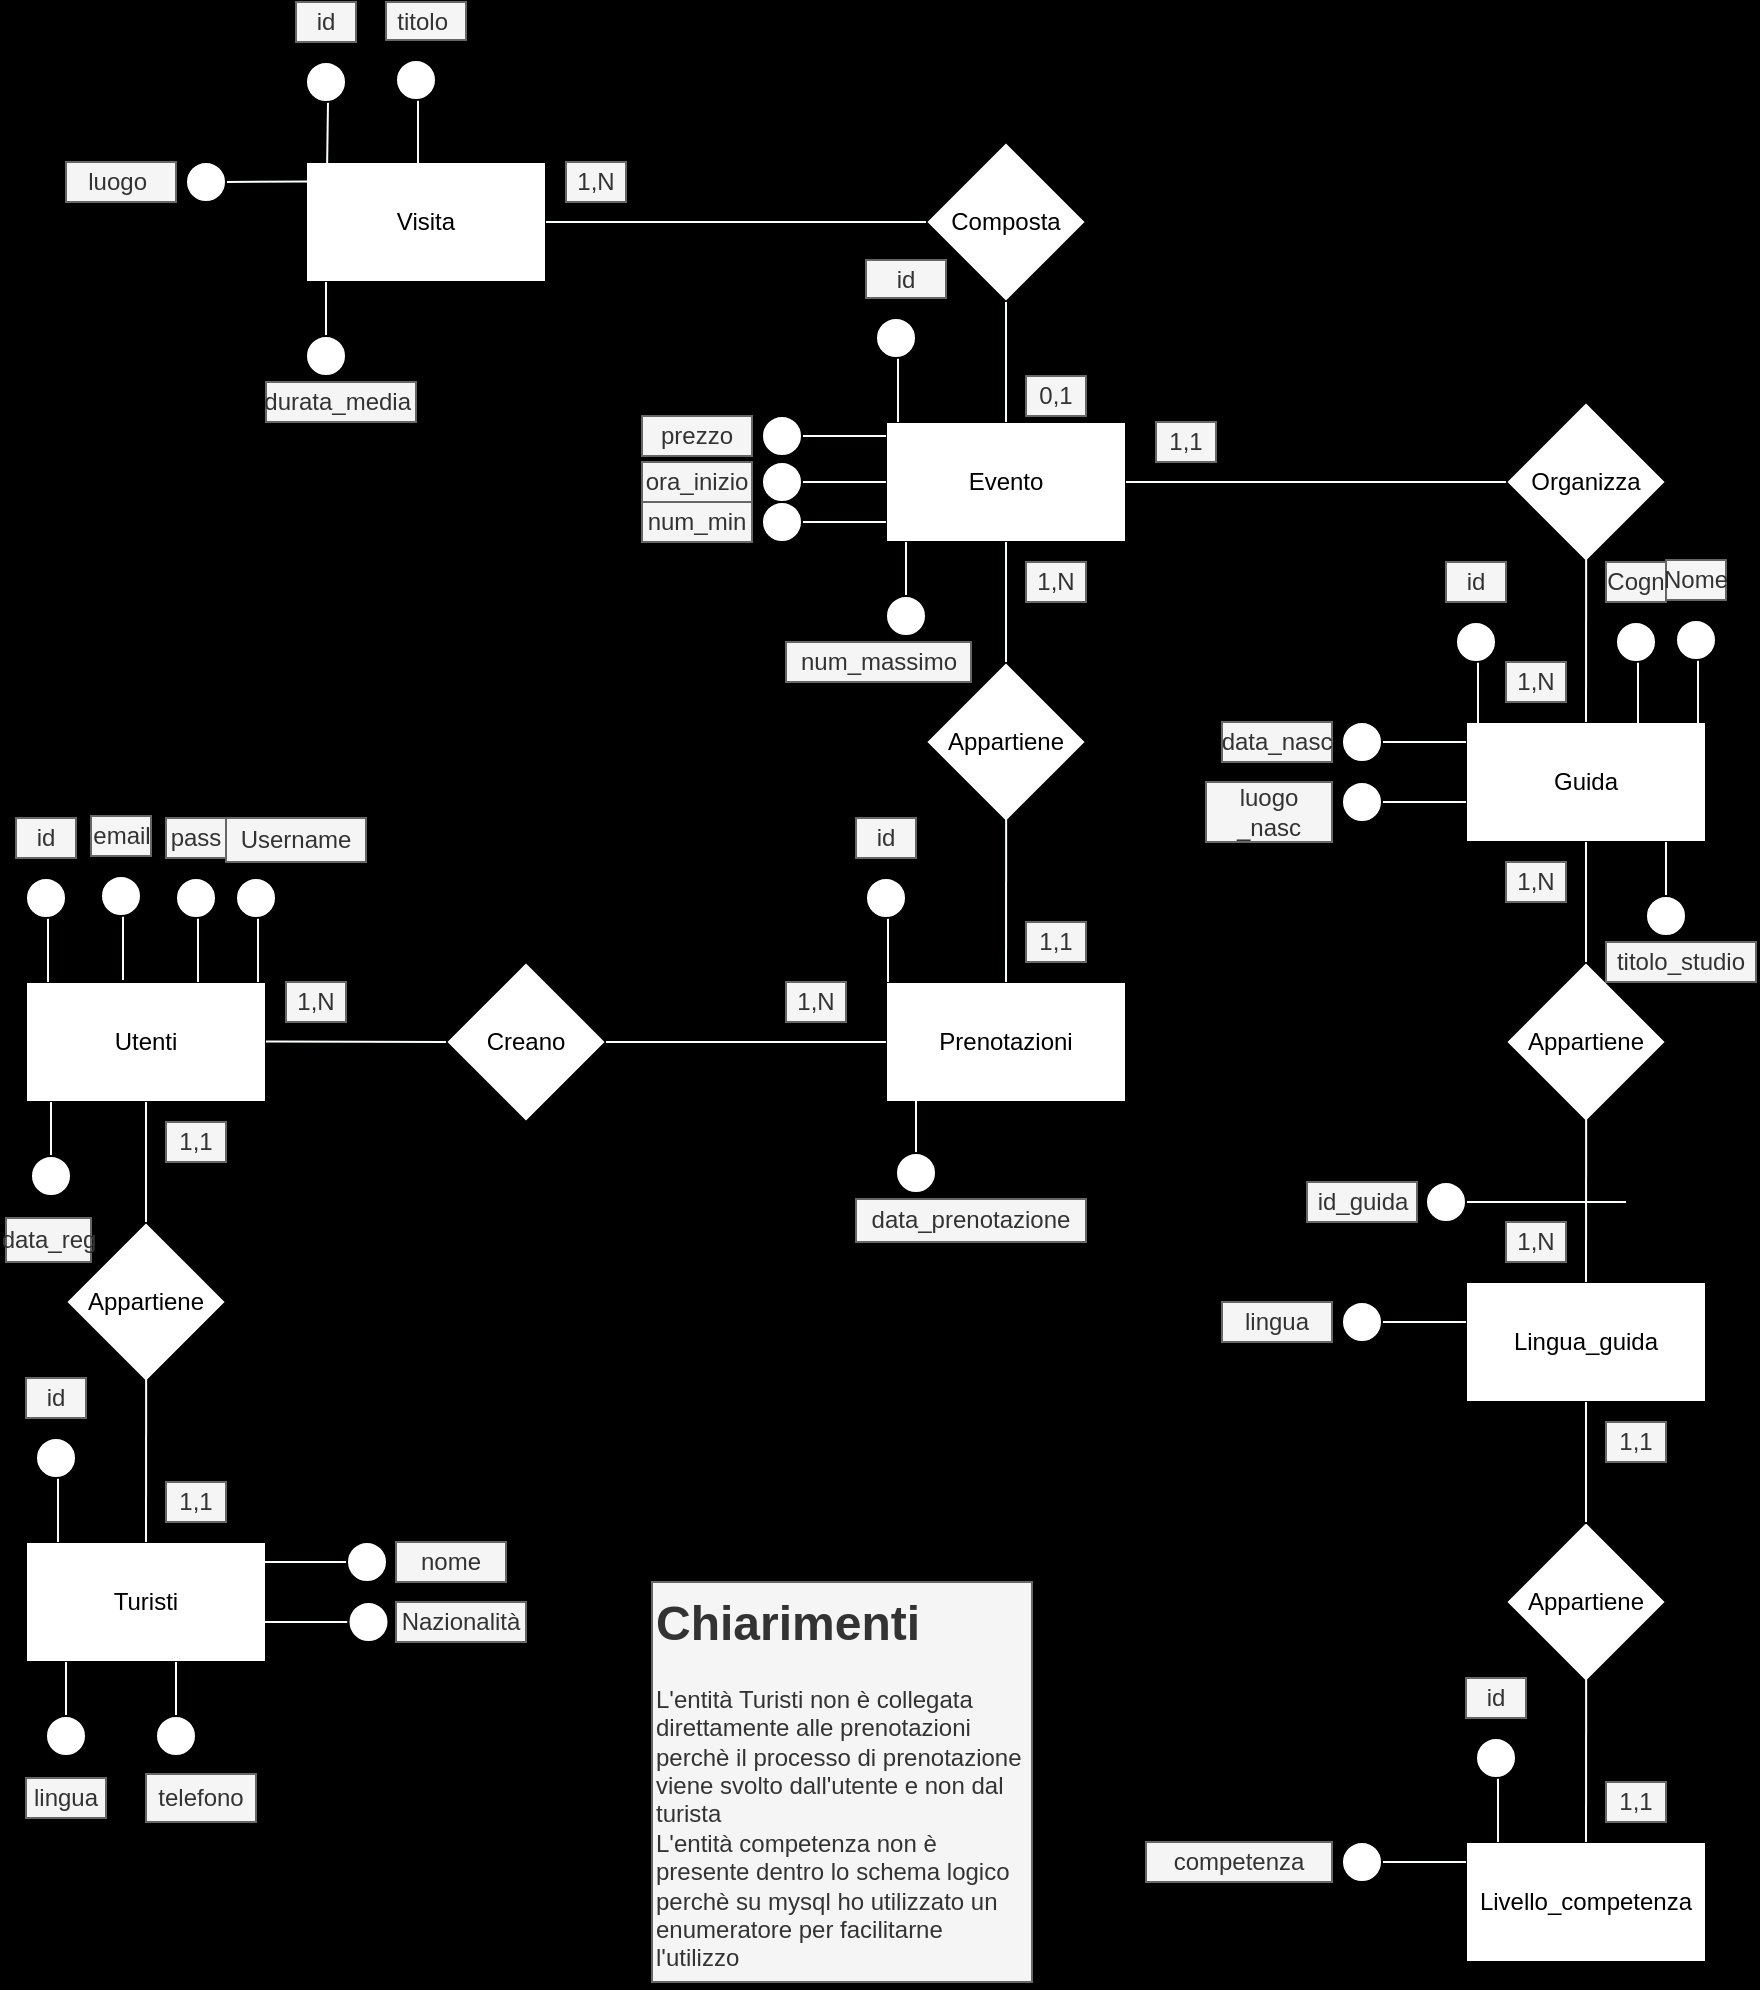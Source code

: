 <mxfile version="26.0.15">
  <diagram name="Pagina-1" id="kEyVkZVfkeaKOhQCFjHj">
    <mxGraphModel dx="1728" dy="953" grid="1" gridSize="10" guides="1" tooltips="1" connect="1" arrows="1" fold="1" page="1" pageScale="1" pageWidth="1169" pageHeight="1654" background="light-dark(#000000, #121212)" math="0" shadow="0">
      <root>
        <mxCell id="0" />
        <mxCell id="1" parent="0" />
        <mxCell id="WgHRVZOSeJbv_-gWAW0D-1" value="Visita" style="rounded=0;whiteSpace=wrap;html=1;" vertex="1" parent="1">
          <mxGeometry x="250" y="280" width="120" height="60" as="geometry" />
        </mxCell>
        <mxCell id="WgHRVZOSeJbv_-gWAW0D-2" value="Utenti" style="rounded=0;whiteSpace=wrap;html=1;" vertex="1" parent="1">
          <mxGeometry x="110" y="690" width="120" height="60" as="geometry" />
        </mxCell>
        <mxCell id="WgHRVZOSeJbv_-gWAW0D-3" value="Evento" style="rounded=0;whiteSpace=wrap;html=1;" vertex="1" parent="1">
          <mxGeometry x="540" y="410" width="120" height="60" as="geometry" />
        </mxCell>
        <mxCell id="WgHRVZOSeJbv_-gWAW0D-4" value="Turisti" style="rounded=0;whiteSpace=wrap;html=1;" vertex="1" parent="1">
          <mxGeometry x="110" y="970" width="120" height="60" as="geometry" />
        </mxCell>
        <mxCell id="WgHRVZOSeJbv_-gWAW0D-5" value="Lingua_guida" style="rounded=0;whiteSpace=wrap;html=1;" vertex="1" parent="1">
          <mxGeometry x="830" y="840" width="120" height="60" as="geometry" />
        </mxCell>
        <mxCell id="WgHRVZOSeJbv_-gWAW0D-6" value="Guida" style="rounded=0;whiteSpace=wrap;html=1;" vertex="1" parent="1">
          <mxGeometry x="830" y="560" width="120" height="60" as="geometry" />
        </mxCell>
        <mxCell id="WgHRVZOSeJbv_-gWAW0D-7" value="Prenotazioni" style="rounded=0;whiteSpace=wrap;html=1;" vertex="1" parent="1">
          <mxGeometry x="540" y="690" width="120" height="60" as="geometry" />
        </mxCell>
        <mxCell id="WgHRVZOSeJbv_-gWAW0D-8" value="Composta" style="rhombus;whiteSpace=wrap;html=1;" vertex="1" parent="1">
          <mxGeometry x="560" y="270" width="80" height="80" as="geometry" />
        </mxCell>
        <mxCell id="WgHRVZOSeJbv_-gWAW0D-9" value="" style="endArrow=none;html=1;rounded=0;fillColor=#f5f5f5;strokeColor=#F9FFFA;exitX=1;exitY=0.5;exitDx=0;exitDy=0;entryX=0;entryY=0.5;entryDx=0;entryDy=0;" edge="1" parent="1" source="WgHRVZOSeJbv_-gWAW0D-1" target="WgHRVZOSeJbv_-gWAW0D-8">
          <mxGeometry width="50" height="50" relative="1" as="geometry">
            <mxPoint x="460" y="330" as="sourcePoint" />
            <mxPoint x="510" y="280" as="targetPoint" />
          </mxGeometry>
        </mxCell>
        <mxCell id="WgHRVZOSeJbv_-gWAW0D-10" value="" style="endArrow=none;html=1;rounded=0;fillColor=#f5f5f5;strokeColor=#F9FFFA;exitX=0.5;exitY=1;exitDx=0;exitDy=0;entryX=0.5;entryY=0;entryDx=0;entryDy=0;" edge="1" parent="1" source="WgHRVZOSeJbv_-gWAW0D-8" target="WgHRVZOSeJbv_-gWAW0D-3">
          <mxGeometry width="50" height="50" relative="1" as="geometry">
            <mxPoint x="640" y="309.76" as="sourcePoint" />
            <mxPoint x="830" y="309.76" as="targetPoint" />
          </mxGeometry>
        </mxCell>
        <mxCell id="WgHRVZOSeJbv_-gWAW0D-11" value="Organizza" style="rhombus;whiteSpace=wrap;html=1;" vertex="1" parent="1">
          <mxGeometry x="850" y="400" width="80" height="80" as="geometry" />
        </mxCell>
        <mxCell id="WgHRVZOSeJbv_-gWAW0D-13" value="" style="endArrow=none;html=1;rounded=0;fillColor=#f5f5f5;strokeColor=#F9FFFA;exitX=0;exitY=0.5;exitDx=0;exitDy=0;entryX=1;entryY=0.5;entryDx=0;entryDy=0;" edge="1" parent="1" source="WgHRVZOSeJbv_-gWAW0D-11" target="WgHRVZOSeJbv_-gWAW0D-3">
          <mxGeometry width="50" height="50" relative="1" as="geometry">
            <mxPoint x="790" y="380" as="sourcePoint" />
            <mxPoint x="980" y="380" as="targetPoint" />
          </mxGeometry>
        </mxCell>
        <mxCell id="WgHRVZOSeJbv_-gWAW0D-14" value="" style="endArrow=none;html=1;rounded=0;fillColor=#f5f5f5;strokeColor=#F9FFFA;exitX=0.5;exitY=0;exitDx=0;exitDy=0;entryX=0.501;entryY=0.955;entryDx=0;entryDy=0;entryPerimeter=0;" edge="1" parent="1" source="WgHRVZOSeJbv_-gWAW0D-6" target="WgHRVZOSeJbv_-gWAW0D-11">
          <mxGeometry width="50" height="50" relative="1" as="geometry">
            <mxPoint x="889.76" y="527" as="sourcePoint" />
            <mxPoint x="890" y="480" as="targetPoint" />
          </mxGeometry>
        </mxCell>
        <mxCell id="WgHRVZOSeJbv_-gWAW0D-15" value="Appartiene" style="rhombus;whiteSpace=wrap;html=1;" vertex="1" parent="1">
          <mxGeometry x="850" y="680" width="80" height="80" as="geometry" />
        </mxCell>
        <mxCell id="WgHRVZOSeJbv_-gWAW0D-16" value="" style="endArrow=none;html=1;rounded=0;fillColor=#f5f5f5;strokeColor=#F9FFFA;exitX=0.5;exitY=0;exitDx=0;exitDy=0;entryX=0.5;entryY=1;entryDx=0;entryDy=0;" edge="1" parent="1" source="WgHRVZOSeJbv_-gWAW0D-15">
          <mxGeometry width="50" height="50" relative="1" as="geometry">
            <mxPoint x="790" y="660" as="sourcePoint" />
            <mxPoint x="890" y="620" as="targetPoint" />
          </mxGeometry>
        </mxCell>
        <mxCell id="WgHRVZOSeJbv_-gWAW0D-17" value="" style="endArrow=none;html=1;rounded=0;fillColor=#f5f5f5;strokeColor=#F9FFFA;exitX=0.5;exitY=0;exitDx=0;exitDy=0;entryX=0.501;entryY=0.955;entryDx=0;entryDy=0;entryPerimeter=0;" edge="1" parent="1" target="WgHRVZOSeJbv_-gWAW0D-15">
          <mxGeometry width="50" height="50" relative="1" as="geometry">
            <mxPoint x="890" y="840" as="sourcePoint" />
            <mxPoint x="890" y="760" as="targetPoint" />
          </mxGeometry>
        </mxCell>
        <mxCell id="WgHRVZOSeJbv_-gWAW0D-18" value="Appartiene" style="rhombus;whiteSpace=wrap;html=1;" vertex="1" parent="1">
          <mxGeometry x="560" y="530" width="80" height="80" as="geometry" />
        </mxCell>
        <mxCell id="WgHRVZOSeJbv_-gWAW0D-19" value="" style="endArrow=none;html=1;rounded=0;fillColor=#f5f5f5;strokeColor=#F9FFFA;exitX=0.5;exitY=0;exitDx=0;exitDy=0;entryX=0.5;entryY=1;entryDx=0;entryDy=0;" edge="1" parent="1" source="WgHRVZOSeJbv_-gWAW0D-18">
          <mxGeometry width="50" height="50" relative="1" as="geometry">
            <mxPoint x="500" y="510" as="sourcePoint" />
            <mxPoint x="600" y="470" as="targetPoint" />
          </mxGeometry>
        </mxCell>
        <mxCell id="WgHRVZOSeJbv_-gWAW0D-20" value="" style="endArrow=none;html=1;rounded=0;fillColor=#f5f5f5;strokeColor=#F9FFFA;exitX=0.5;exitY=0;exitDx=0;exitDy=0;entryX=0.501;entryY=0.955;entryDx=0;entryDy=0;entryPerimeter=0;" edge="1" parent="1" target="WgHRVZOSeJbv_-gWAW0D-18">
          <mxGeometry width="50" height="50" relative="1" as="geometry">
            <mxPoint x="600" y="690" as="sourcePoint" />
            <mxPoint x="600" y="610" as="targetPoint" />
          </mxGeometry>
        </mxCell>
        <mxCell id="WgHRVZOSeJbv_-gWAW0D-21" value="Creano" style="rhombus;whiteSpace=wrap;html=1;" vertex="1" parent="1">
          <mxGeometry x="320" y="680" width="80" height="80" as="geometry" />
        </mxCell>
        <mxCell id="WgHRVZOSeJbv_-gWAW0D-22" value="" style="endArrow=none;html=1;rounded=0;fillColor=#f5f5f5;strokeColor=#F9FFFA;exitX=0;exitY=0.5;exitDx=0;exitDy=0;" edge="1" parent="1" source="WgHRVZOSeJbv_-gWAW0D-21">
          <mxGeometry width="50" height="50" relative="1" as="geometry">
            <mxPoint x="260" y="719.76" as="sourcePoint" />
            <mxPoint x="230" y="719.76" as="targetPoint" />
          </mxGeometry>
        </mxCell>
        <mxCell id="WgHRVZOSeJbv_-gWAW0D-23" value="" style="endArrow=none;html=1;rounded=0;fillColor=#f5f5f5;strokeColor=#F9FFFA;exitX=0;exitY=0.5;exitDx=0;exitDy=0;entryX=1;entryY=0.5;entryDx=0;entryDy=0;" edge="1" parent="1" source="WgHRVZOSeJbv_-gWAW0D-7" target="WgHRVZOSeJbv_-gWAW0D-21">
          <mxGeometry width="50" height="50" relative="1" as="geometry">
            <mxPoint x="480" y="720" as="sourcePoint" />
            <mxPoint x="400" y="720" as="targetPoint" />
          </mxGeometry>
        </mxCell>
        <mxCell id="WgHRVZOSeJbv_-gWAW0D-24" value="Appartiene" style="rhombus;whiteSpace=wrap;html=1;" vertex="1" parent="1">
          <mxGeometry x="130" y="810" width="80" height="80" as="geometry" />
        </mxCell>
        <mxCell id="WgHRVZOSeJbv_-gWAW0D-25" value="" style="endArrow=none;html=1;rounded=0;fillColor=#f5f5f5;strokeColor=#F9FFFA;exitX=0.5;exitY=0;exitDx=0;exitDy=0;entryX=0.5;entryY=1;entryDx=0;entryDy=0;" edge="1" parent="1" source="WgHRVZOSeJbv_-gWAW0D-24">
          <mxGeometry width="50" height="50" relative="1" as="geometry">
            <mxPoint x="70" y="790" as="sourcePoint" />
            <mxPoint x="170" y="750" as="targetPoint" />
          </mxGeometry>
        </mxCell>
        <mxCell id="WgHRVZOSeJbv_-gWAW0D-26" value="" style="endArrow=none;html=1;rounded=0;fillColor=#f5f5f5;strokeColor=#F9FFFA;exitX=0.5;exitY=0;exitDx=0;exitDy=0;entryX=0.501;entryY=0.955;entryDx=0;entryDy=0;entryPerimeter=0;" edge="1" parent="1" target="WgHRVZOSeJbv_-gWAW0D-24">
          <mxGeometry width="50" height="50" relative="1" as="geometry">
            <mxPoint x="170" y="970" as="sourcePoint" />
            <mxPoint x="170" y="890" as="targetPoint" />
          </mxGeometry>
        </mxCell>
        <mxCell id="WgHRVZOSeJbv_-gWAW0D-27" value="&lt;h1 style=&quot;margin-top: 0px;&quot;&gt;Chiarimenti&lt;/h1&gt;&lt;div&gt;L&#39;entità Turisti non è collegata direttamente alle prenotazioni perchè il processo di prenotazione viene svolto dall&#39;utente e non dal turista&lt;/div&gt;&lt;div&gt;L&#39;entità competenza non è presente dentro lo schema logico perchè su mysql ho utilizzato un enumeratore per facilitarne l&#39;utilizzo&lt;/div&gt;" style="text;html=1;whiteSpace=wrap;overflow=hidden;rounded=0;fillColor=#f5f5f5;fontColor=#333333;strokeColor=#666666;" vertex="1" parent="1">
          <mxGeometry x="423" y="990" width="190" height="200" as="geometry" />
        </mxCell>
        <mxCell id="WgHRVZOSeJbv_-gWAW0D-28" value="1,1" style="text;html=1;align=center;verticalAlign=middle;whiteSpace=wrap;rounded=0;fillColor=#f5f5f5;fontColor=#333333;strokeColor=#666666;" vertex="1" parent="1">
          <mxGeometry x="180" y="760" width="30" height="20" as="geometry" />
        </mxCell>
        <mxCell id="WgHRVZOSeJbv_-gWAW0D-29" value="1,1" style="text;html=1;align=center;verticalAlign=middle;whiteSpace=wrap;rounded=0;fillColor=#f5f5f5;fontColor=#333333;strokeColor=#666666;" vertex="1" parent="1">
          <mxGeometry x="180" y="940" width="30" height="20" as="geometry" />
        </mxCell>
        <mxCell id="WgHRVZOSeJbv_-gWAW0D-30" value="1,N" style="text;html=1;align=center;verticalAlign=middle;whiteSpace=wrap;rounded=0;fillColor=#f5f5f5;fontColor=#333333;strokeColor=#666666;" vertex="1" parent="1">
          <mxGeometry x="380" y="280" width="30" height="20" as="geometry" />
        </mxCell>
        <mxCell id="WgHRVZOSeJbv_-gWAW0D-31" value="0,1" style="text;html=1;align=center;verticalAlign=middle;whiteSpace=wrap;rounded=0;fillColor=#f5f5f5;fontColor=#333333;strokeColor=#666666;" vertex="1" parent="1">
          <mxGeometry x="610" y="387" width="30" height="20" as="geometry" />
        </mxCell>
        <mxCell id="WgHRVZOSeJbv_-gWAW0D-32" value="1,N" style="text;html=1;align=center;verticalAlign=middle;whiteSpace=wrap;rounded=0;fillColor=#f5f5f5;fontColor=#333333;strokeColor=#666666;" vertex="1" parent="1">
          <mxGeometry x="610" y="480" width="30" height="20" as="geometry" />
        </mxCell>
        <mxCell id="WgHRVZOSeJbv_-gWAW0D-33" value="1,1" style="text;html=1;align=center;verticalAlign=middle;whiteSpace=wrap;rounded=0;fillColor=#f5f5f5;fontColor=#333333;strokeColor=#666666;" vertex="1" parent="1">
          <mxGeometry x="610" y="660" width="30" height="20" as="geometry" />
        </mxCell>
        <mxCell id="WgHRVZOSeJbv_-gWAW0D-34" value="1,N" style="text;html=1;align=center;verticalAlign=middle;whiteSpace=wrap;rounded=0;fillColor=#f5f5f5;fontColor=#333333;strokeColor=#666666;" vertex="1" parent="1">
          <mxGeometry x="850" y="630" width="30" height="20" as="geometry" />
        </mxCell>
        <mxCell id="WgHRVZOSeJbv_-gWAW0D-35" value="1,N" style="text;html=1;align=center;verticalAlign=middle;whiteSpace=wrap;rounded=0;fillColor=#f5f5f5;fontColor=#333333;strokeColor=#666666;" vertex="1" parent="1">
          <mxGeometry x="850" y="530" width="30" height="20" as="geometry" />
        </mxCell>
        <mxCell id="WgHRVZOSeJbv_-gWAW0D-36" value="1,N" style="text;html=1;align=center;verticalAlign=middle;whiteSpace=wrap;rounded=0;fillColor=#f5f5f5;fontColor=#333333;strokeColor=#666666;" vertex="1" parent="1">
          <mxGeometry x="850" y="810" width="30" height="20" as="geometry" />
        </mxCell>
        <mxCell id="WgHRVZOSeJbv_-gWAW0D-37" value="1,1" style="text;html=1;align=center;verticalAlign=middle;whiteSpace=wrap;rounded=0;fillColor=#f5f5f5;fontColor=#333333;strokeColor=#666666;" vertex="1" parent="1">
          <mxGeometry x="675" y="410" width="30" height="20" as="geometry" />
        </mxCell>
        <mxCell id="WgHRVZOSeJbv_-gWAW0D-43" value="1,N" style="text;html=1;align=center;verticalAlign=middle;whiteSpace=wrap;rounded=0;fillColor=#f5f5f5;fontColor=#333333;strokeColor=#666666;" vertex="1" parent="1">
          <mxGeometry x="240" y="690" width="30" height="20" as="geometry" />
        </mxCell>
        <mxCell id="WgHRVZOSeJbv_-gWAW0D-44" value="1,N" style="text;html=1;align=center;verticalAlign=middle;whiteSpace=wrap;rounded=0;fillColor=#f5f5f5;fontColor=#333333;strokeColor=#666666;" vertex="1" parent="1">
          <mxGeometry x="490" y="690" width="30" height="20" as="geometry" />
        </mxCell>
        <mxCell id="WgHRVZOSeJbv_-gWAW0D-46" value="" style="endArrow=none;html=1;rounded=0;fillColor=#f5f5f5;strokeColor=#F9FFFA;entryX=0.088;entryY=0.028;entryDx=0;entryDy=0;entryPerimeter=0;" edge="1" parent="1" target="WgHRVZOSeJbv_-gWAW0D-1">
          <mxGeometry width="50" height="50" relative="1" as="geometry">
            <mxPoint x="261" y="250" as="sourcePoint" />
            <mxPoint x="410" y="240" as="targetPoint" />
          </mxGeometry>
        </mxCell>
        <mxCell id="WgHRVZOSeJbv_-gWAW0D-47" value="" style="endArrow=none;html=1;rounded=0;fillColor=#f5f5f5;strokeColor=#F9FFFA;entryX=0.088;entryY=0.028;entryDx=0;entryDy=0;entryPerimeter=0;" edge="1" parent="1">
          <mxGeometry width="50" height="50" relative="1" as="geometry">
            <mxPoint x="260" y="340" as="sourcePoint" />
            <mxPoint x="260" y="372" as="targetPoint" />
          </mxGeometry>
        </mxCell>
        <mxCell id="WgHRVZOSeJbv_-gWAW0D-48" value="" style="endArrow=none;html=1;rounded=0;fillColor=#f5f5f5;strokeColor=#F9FFFA;entryX=0.013;entryY=0.163;entryDx=0;entryDy=0;entryPerimeter=0;" edge="1" parent="1" target="WgHRVZOSeJbv_-gWAW0D-1">
          <mxGeometry width="50" height="50" relative="1" as="geometry">
            <mxPoint x="210" y="290" as="sourcePoint" />
            <mxPoint x="210" y="312" as="targetPoint" />
          </mxGeometry>
        </mxCell>
        <mxCell id="WgHRVZOSeJbv_-gWAW0D-52" value="" style="ellipse;whiteSpace=wrap;html=1;aspect=fixed;" vertex="1" parent="1">
          <mxGeometry x="250" y="230" width="20" height="20" as="geometry" />
        </mxCell>
        <mxCell id="WgHRVZOSeJbv_-gWAW0D-54" value="id" style="text;html=1;align=center;verticalAlign=middle;whiteSpace=wrap;rounded=0;fillColor=#f5f5f5;fontColor=#333333;strokeColor=#666666;" vertex="1" parent="1">
          <mxGeometry x="245" y="200" width="30" height="20" as="geometry" />
        </mxCell>
        <mxCell id="WgHRVZOSeJbv_-gWAW0D-55" value="" style="endArrow=none;html=1;rounded=0;fillColor=#f5f5f5;strokeColor=#F9FFFA;entryX=0.088;entryY=0.028;entryDx=0;entryDy=0;entryPerimeter=0;" edge="1" parent="1">
          <mxGeometry width="50" height="50" relative="1" as="geometry">
            <mxPoint x="306" y="249" as="sourcePoint" />
            <mxPoint x="306" y="281" as="targetPoint" />
          </mxGeometry>
        </mxCell>
        <mxCell id="WgHRVZOSeJbv_-gWAW0D-56" value="" style="ellipse;whiteSpace=wrap;html=1;aspect=fixed;" vertex="1" parent="1">
          <mxGeometry x="295" y="229" width="20" height="20" as="geometry" />
        </mxCell>
        <mxCell id="WgHRVZOSeJbv_-gWAW0D-57" value="titolo&amp;nbsp;" style="text;html=1;align=center;verticalAlign=middle;whiteSpace=wrap;rounded=0;fillColor=#f5f5f5;fontColor=#333333;strokeColor=#666666;" vertex="1" parent="1">
          <mxGeometry x="290" y="200" width="40" height="19" as="geometry" />
        </mxCell>
        <mxCell id="WgHRVZOSeJbv_-gWAW0D-58" value="" style="ellipse;whiteSpace=wrap;html=1;aspect=fixed;" vertex="1" parent="1">
          <mxGeometry x="190" y="280" width="20" height="20" as="geometry" />
        </mxCell>
        <mxCell id="WgHRVZOSeJbv_-gWAW0D-59" value="" style="ellipse;whiteSpace=wrap;html=1;aspect=fixed;" vertex="1" parent="1">
          <mxGeometry x="250" y="367" width="20" height="20" as="geometry" />
        </mxCell>
        <mxCell id="WgHRVZOSeJbv_-gWAW0D-60" value="luogo&amp;nbsp;" style="text;html=1;align=center;verticalAlign=middle;whiteSpace=wrap;rounded=0;fillColor=#f5f5f5;fontColor=#333333;strokeColor=#666666;" vertex="1" parent="1">
          <mxGeometry x="130" y="280" width="55" height="20" as="geometry" />
        </mxCell>
        <mxCell id="WgHRVZOSeJbv_-gWAW0D-61" value="durata_media&amp;nbsp;" style="text;html=1;align=center;verticalAlign=middle;whiteSpace=wrap;rounded=0;fillColor=#f5f5f5;fontColor=#333333;strokeColor=#666666;" vertex="1" parent="1">
          <mxGeometry x="230" y="390" width="75" height="20" as="geometry" />
        </mxCell>
        <mxCell id="WgHRVZOSeJbv_-gWAW0D-63" value="" style="endArrow=none;html=1;rounded=0;fillColor=#f5f5f5;strokeColor=#F9FFFA;entryX=0.088;entryY=0.028;entryDx=0;entryDy=0;entryPerimeter=0;" edge="1" parent="1">
          <mxGeometry width="50" height="50" relative="1" as="geometry">
            <mxPoint x="836" y="530" as="sourcePoint" />
            <mxPoint x="836" y="562" as="targetPoint" />
          </mxGeometry>
        </mxCell>
        <mxCell id="WgHRVZOSeJbv_-gWAW0D-64" value="" style="ellipse;whiteSpace=wrap;html=1;aspect=fixed;" vertex="1" parent="1">
          <mxGeometry x="825" y="510" width="20" height="20" as="geometry" />
        </mxCell>
        <mxCell id="WgHRVZOSeJbv_-gWAW0D-65" value="id" style="text;html=1;align=center;verticalAlign=middle;whiteSpace=wrap;rounded=0;fillColor=#f5f5f5;fontColor=#333333;strokeColor=#666666;" vertex="1" parent="1">
          <mxGeometry x="820" y="480" width="30" height="20" as="geometry" />
        </mxCell>
        <mxCell id="WgHRVZOSeJbv_-gWAW0D-66" value="" style="endArrow=none;html=1;rounded=0;fillColor=#f5f5f5;strokeColor=#F9FFFA;entryX=0.088;entryY=0.028;entryDx=0;entryDy=0;entryPerimeter=0;" edge="1" parent="1">
          <mxGeometry width="50" height="50" relative="1" as="geometry">
            <mxPoint x="916" y="530" as="sourcePoint" />
            <mxPoint x="916" y="562" as="targetPoint" />
          </mxGeometry>
        </mxCell>
        <mxCell id="WgHRVZOSeJbv_-gWAW0D-67" value="" style="ellipse;whiteSpace=wrap;html=1;aspect=fixed;" vertex="1" parent="1">
          <mxGeometry x="905" y="510" width="20" height="20" as="geometry" />
        </mxCell>
        <mxCell id="WgHRVZOSeJbv_-gWAW0D-68" value="id" style="text;html=1;align=center;verticalAlign=middle;whiteSpace=wrap;rounded=0;fillColor=#f5f5f5;fontColor=#333333;strokeColor=#666666;" vertex="1" parent="1">
          <mxGeometry x="900" y="480" width="30" height="20" as="geometry" />
        </mxCell>
        <mxCell id="WgHRVZOSeJbv_-gWAW0D-69" value="" style="endArrow=none;html=1;rounded=0;fillColor=#f5f5f5;strokeColor=#F9FFFA;entryX=0.088;entryY=0.028;entryDx=0;entryDy=0;entryPerimeter=0;" edge="1" parent="1">
          <mxGeometry width="50" height="50" relative="1" as="geometry">
            <mxPoint x="916" y="530" as="sourcePoint" />
            <mxPoint x="916" y="562" as="targetPoint" />
          </mxGeometry>
        </mxCell>
        <mxCell id="WgHRVZOSeJbv_-gWAW0D-70" value="" style="ellipse;whiteSpace=wrap;html=1;aspect=fixed;" vertex="1" parent="1">
          <mxGeometry x="905" y="510" width="20" height="20" as="geometry" />
        </mxCell>
        <mxCell id="WgHRVZOSeJbv_-gWAW0D-71" value="Cogn" style="text;html=1;align=center;verticalAlign=middle;whiteSpace=wrap;rounded=0;fillColor=#f5f5f5;fontColor=#333333;strokeColor=#666666;" vertex="1" parent="1">
          <mxGeometry x="900" y="480" width="30" height="20" as="geometry" />
        </mxCell>
        <mxCell id="WgHRVZOSeJbv_-gWAW0D-72" value="" style="endArrow=none;html=1;rounded=0;fillColor=#f5f5f5;strokeColor=#F9FFFA;entryX=0.088;entryY=0.028;entryDx=0;entryDy=0;entryPerimeter=0;" edge="1" parent="1">
          <mxGeometry width="50" height="50" relative="1" as="geometry">
            <mxPoint x="946" y="529" as="sourcePoint" />
            <mxPoint x="946" y="561" as="targetPoint" />
          </mxGeometry>
        </mxCell>
        <mxCell id="WgHRVZOSeJbv_-gWAW0D-73" value="" style="ellipse;whiteSpace=wrap;html=1;aspect=fixed;" vertex="1" parent="1">
          <mxGeometry x="935" y="509" width="20" height="20" as="geometry" />
        </mxCell>
        <mxCell id="WgHRVZOSeJbv_-gWAW0D-74" value="Nome" style="text;html=1;align=center;verticalAlign=middle;whiteSpace=wrap;rounded=0;fillColor=#f5f5f5;fontColor=#333333;strokeColor=#666666;" vertex="1" parent="1">
          <mxGeometry x="930" y="479" width="30" height="20" as="geometry" />
        </mxCell>
        <mxCell id="WgHRVZOSeJbv_-gWAW0D-78" value="" style="endArrow=none;html=1;rounded=0;fillColor=#f5f5f5;strokeColor=#F9FFFA;entryX=0.013;entryY=0.163;entryDx=0;entryDy=0;entryPerimeter=0;" edge="1" parent="1">
          <mxGeometry width="50" height="50" relative="1" as="geometry">
            <mxPoint x="788" y="570" as="sourcePoint" />
            <mxPoint x="830" y="570" as="targetPoint" />
          </mxGeometry>
        </mxCell>
        <mxCell id="WgHRVZOSeJbv_-gWAW0D-79" value="" style="ellipse;whiteSpace=wrap;html=1;aspect=fixed;" vertex="1" parent="1">
          <mxGeometry x="768" y="560" width="20" height="20" as="geometry" />
        </mxCell>
        <mxCell id="WgHRVZOSeJbv_-gWAW0D-80" value="data_nasc" style="text;html=1;align=center;verticalAlign=middle;whiteSpace=wrap;rounded=0;fillColor=#f5f5f5;fontColor=#333333;strokeColor=#666666;" vertex="1" parent="1">
          <mxGeometry x="708" y="560" width="55" height="20" as="geometry" />
        </mxCell>
        <mxCell id="WgHRVZOSeJbv_-gWAW0D-81" value="" style="endArrow=none;html=1;rounded=0;fillColor=#f5f5f5;strokeColor=#F9FFFA;entryX=0.013;entryY=0.163;entryDx=0;entryDy=0;entryPerimeter=0;" edge="1" parent="1">
          <mxGeometry width="50" height="50" relative="1" as="geometry">
            <mxPoint x="788" y="600" as="sourcePoint" />
            <mxPoint x="830" y="600" as="targetPoint" />
          </mxGeometry>
        </mxCell>
        <mxCell id="WgHRVZOSeJbv_-gWAW0D-82" value="" style="ellipse;whiteSpace=wrap;html=1;aspect=fixed;" vertex="1" parent="1">
          <mxGeometry x="768" y="590" width="20" height="20" as="geometry" />
        </mxCell>
        <mxCell id="WgHRVZOSeJbv_-gWAW0D-83" value="luogo _nasc" style="text;html=1;align=center;verticalAlign=middle;whiteSpace=wrap;rounded=0;fillColor=#f5f5f5;fontColor=#333333;strokeColor=#666666;" vertex="1" parent="1">
          <mxGeometry x="700" y="590" width="63" height="30" as="geometry" />
        </mxCell>
        <mxCell id="WgHRVZOSeJbv_-gWAW0D-86" value="" style="endArrow=none;html=1;rounded=0;fillColor=#f5f5f5;strokeColor=#F9FFFA;entryX=0.088;entryY=0.028;entryDx=0;entryDy=0;entryPerimeter=0;" edge="1" parent="1">
          <mxGeometry width="50" height="50" relative="1" as="geometry">
            <mxPoint x="930" y="620" as="sourcePoint" />
            <mxPoint x="930" y="652" as="targetPoint" />
          </mxGeometry>
        </mxCell>
        <mxCell id="WgHRVZOSeJbv_-gWAW0D-87" value="" style="ellipse;whiteSpace=wrap;html=1;aspect=fixed;" vertex="1" parent="1">
          <mxGeometry x="920" y="647" width="20" height="20" as="geometry" />
        </mxCell>
        <mxCell id="WgHRVZOSeJbv_-gWAW0D-88" value="titolo_studio" style="text;html=1;align=center;verticalAlign=middle;whiteSpace=wrap;rounded=0;fillColor=#f5f5f5;fontColor=#333333;strokeColor=#666666;" vertex="1" parent="1">
          <mxGeometry x="900" y="670" width="75" height="20" as="geometry" />
        </mxCell>
        <mxCell id="WgHRVZOSeJbv_-gWAW0D-89" value="" style="endArrow=none;html=1;rounded=0;fillColor=#f5f5f5;strokeColor=#F9FFFA;entryX=0.013;entryY=0.163;entryDx=0;entryDy=0;entryPerimeter=0;" edge="1" parent="1">
          <mxGeometry width="50" height="50" relative="1" as="geometry">
            <mxPoint x="498" y="417" as="sourcePoint" />
            <mxPoint x="540" y="417" as="targetPoint" />
          </mxGeometry>
        </mxCell>
        <mxCell id="WgHRVZOSeJbv_-gWAW0D-90" value="" style="ellipse;whiteSpace=wrap;html=1;aspect=fixed;" vertex="1" parent="1">
          <mxGeometry x="478" y="407" width="20" height="20" as="geometry" />
        </mxCell>
        <mxCell id="WgHRVZOSeJbv_-gWAW0D-91" value="prezzo" style="text;html=1;align=center;verticalAlign=middle;whiteSpace=wrap;rounded=0;fillColor=#f5f5f5;fontColor=#333333;strokeColor=#666666;" vertex="1" parent="1">
          <mxGeometry x="418" y="407" width="55" height="20" as="geometry" />
        </mxCell>
        <mxCell id="WgHRVZOSeJbv_-gWAW0D-92" value="" style="endArrow=none;html=1;rounded=0;fillColor=#f5f5f5;strokeColor=#F9FFFA;entryX=0.013;entryY=0.163;entryDx=0;entryDy=0;entryPerimeter=0;" edge="1" parent="1">
          <mxGeometry width="50" height="50" relative="1" as="geometry">
            <mxPoint x="498" y="440" as="sourcePoint" />
            <mxPoint x="540" y="440" as="targetPoint" />
          </mxGeometry>
        </mxCell>
        <mxCell id="WgHRVZOSeJbv_-gWAW0D-93" value="" style="ellipse;whiteSpace=wrap;html=1;aspect=fixed;" vertex="1" parent="1">
          <mxGeometry x="478" y="430" width="20" height="20" as="geometry" />
        </mxCell>
        <mxCell id="WgHRVZOSeJbv_-gWAW0D-94" value="ora_inizio" style="text;html=1;align=center;verticalAlign=middle;whiteSpace=wrap;rounded=0;fillColor=#f5f5f5;fontColor=#333333;strokeColor=#666666;" vertex="1" parent="1">
          <mxGeometry x="418" y="430" width="55" height="20" as="geometry" />
        </mxCell>
        <mxCell id="WgHRVZOSeJbv_-gWAW0D-95" value="" style="endArrow=none;html=1;rounded=0;fillColor=#f5f5f5;strokeColor=#F9FFFA;entryX=0.013;entryY=0.163;entryDx=0;entryDy=0;entryPerimeter=0;" edge="1" parent="1">
          <mxGeometry width="50" height="50" relative="1" as="geometry">
            <mxPoint x="498" y="460" as="sourcePoint" />
            <mxPoint x="540" y="460" as="targetPoint" />
          </mxGeometry>
        </mxCell>
        <mxCell id="WgHRVZOSeJbv_-gWAW0D-96" value="" style="ellipse;whiteSpace=wrap;html=1;aspect=fixed;" vertex="1" parent="1">
          <mxGeometry x="478" y="450" width="20" height="20" as="geometry" />
        </mxCell>
        <mxCell id="WgHRVZOSeJbv_-gWAW0D-97" value="num_min" style="text;html=1;align=center;verticalAlign=middle;whiteSpace=wrap;rounded=0;fillColor=#f5f5f5;fontColor=#333333;strokeColor=#666666;" vertex="1" parent="1">
          <mxGeometry x="418" y="450" width="55" height="20" as="geometry" />
        </mxCell>
        <mxCell id="WgHRVZOSeJbv_-gWAW0D-98" value="" style="endArrow=none;html=1;rounded=0;fillColor=#f5f5f5;strokeColor=#F9FFFA;entryX=0.088;entryY=0.028;entryDx=0;entryDy=0;entryPerimeter=0;" edge="1" parent="1">
          <mxGeometry width="50" height="50" relative="1" as="geometry">
            <mxPoint x="546" y="378" as="sourcePoint" />
            <mxPoint x="546" y="410" as="targetPoint" />
          </mxGeometry>
        </mxCell>
        <mxCell id="WgHRVZOSeJbv_-gWAW0D-99" value="" style="ellipse;whiteSpace=wrap;html=1;aspect=fixed;" vertex="1" parent="1">
          <mxGeometry x="535" y="358" width="20" height="20" as="geometry" />
        </mxCell>
        <mxCell id="WgHRVZOSeJbv_-gWAW0D-100" value="id" style="text;html=1;align=center;verticalAlign=middle;whiteSpace=wrap;rounded=0;fillColor=#f5f5f5;fontColor=#333333;strokeColor=#666666;" vertex="1" parent="1">
          <mxGeometry x="530" y="329" width="40" height="19" as="geometry" />
        </mxCell>
        <mxCell id="WgHRVZOSeJbv_-gWAW0D-101" value="" style="endArrow=none;html=1;rounded=0;fillColor=#f5f5f5;strokeColor=#F9FFFA;entryX=0.088;entryY=0.028;entryDx=0;entryDy=0;entryPerimeter=0;" edge="1" parent="1">
          <mxGeometry width="50" height="50" relative="1" as="geometry">
            <mxPoint x="550" y="470" as="sourcePoint" />
            <mxPoint x="550" y="502" as="targetPoint" />
          </mxGeometry>
        </mxCell>
        <mxCell id="WgHRVZOSeJbv_-gWAW0D-102" value="" style="ellipse;whiteSpace=wrap;html=1;aspect=fixed;" vertex="1" parent="1">
          <mxGeometry x="540" y="497" width="20" height="20" as="geometry" />
        </mxCell>
        <mxCell id="WgHRVZOSeJbv_-gWAW0D-103" value="num_massimo" style="text;html=1;align=center;verticalAlign=middle;whiteSpace=wrap;rounded=0;fillColor=#f5f5f5;fontColor=#333333;strokeColor=#666666;" vertex="1" parent="1">
          <mxGeometry x="490" y="520" width="92.5" height="20" as="geometry" />
        </mxCell>
        <mxCell id="WgHRVZOSeJbv_-gWAW0D-104" value="Livello_competenza" style="rounded=0;whiteSpace=wrap;html=1;" vertex="1" parent="1">
          <mxGeometry x="830" y="1120" width="120" height="60" as="geometry" />
        </mxCell>
        <mxCell id="WgHRVZOSeJbv_-gWAW0D-105" value="Appartiene" style="rhombus;whiteSpace=wrap;html=1;" vertex="1" parent="1">
          <mxGeometry x="850" y="960" width="80" height="80" as="geometry" />
        </mxCell>
        <mxCell id="WgHRVZOSeJbv_-gWAW0D-106" value="" style="endArrow=none;html=1;rounded=0;fillColor=#f5f5f5;strokeColor=#F9FFFA;exitX=0.5;exitY=0;exitDx=0;exitDy=0;entryX=0.5;entryY=1;entryDx=0;entryDy=0;" edge="1" parent="1" source="WgHRVZOSeJbv_-gWAW0D-105">
          <mxGeometry width="50" height="50" relative="1" as="geometry">
            <mxPoint x="790" y="940" as="sourcePoint" />
            <mxPoint x="890" y="900" as="targetPoint" />
          </mxGeometry>
        </mxCell>
        <mxCell id="WgHRVZOSeJbv_-gWAW0D-107" value="" style="endArrow=none;html=1;rounded=0;fillColor=#f5f5f5;strokeColor=#F9FFFA;exitX=0.5;exitY=0;exitDx=0;exitDy=0;entryX=0.501;entryY=0.955;entryDx=0;entryDy=0;entryPerimeter=0;" edge="1" parent="1" target="WgHRVZOSeJbv_-gWAW0D-105">
          <mxGeometry width="50" height="50" relative="1" as="geometry">
            <mxPoint x="890" y="1120" as="sourcePoint" />
            <mxPoint x="890" y="1040" as="targetPoint" />
          </mxGeometry>
        </mxCell>
        <mxCell id="WgHRVZOSeJbv_-gWAW0D-108" value="1,1" style="text;html=1;align=center;verticalAlign=middle;whiteSpace=wrap;rounded=0;fillColor=#f5f5f5;fontColor=#333333;strokeColor=#666666;" vertex="1" parent="1">
          <mxGeometry x="900" y="910" width="30" height="20" as="geometry" />
        </mxCell>
        <mxCell id="WgHRVZOSeJbv_-gWAW0D-109" value="1,1" style="text;html=1;align=center;verticalAlign=middle;whiteSpace=wrap;rounded=0;fillColor=#f5f5f5;fontColor=#333333;strokeColor=#666666;" vertex="1" parent="1">
          <mxGeometry x="900" y="1090" width="30" height="20" as="geometry" />
        </mxCell>
        <mxCell id="WgHRVZOSeJbv_-gWAW0D-110" value="" style="endArrow=none;html=1;rounded=0;fillColor=#f5f5f5;strokeColor=#F9FFFA;entryX=0.088;entryY=0.028;entryDx=0;entryDy=0;entryPerimeter=0;" edge="1" parent="1">
          <mxGeometry width="50" height="50" relative="1" as="geometry">
            <mxPoint x="846" y="1088" as="sourcePoint" />
            <mxPoint x="846" y="1120" as="targetPoint" />
          </mxGeometry>
        </mxCell>
        <mxCell id="WgHRVZOSeJbv_-gWAW0D-111" value="" style="ellipse;whiteSpace=wrap;html=1;aspect=fixed;" vertex="1" parent="1">
          <mxGeometry x="835" y="1068" width="20" height="20" as="geometry" />
        </mxCell>
        <mxCell id="WgHRVZOSeJbv_-gWAW0D-112" value="id" style="text;html=1;align=center;verticalAlign=middle;whiteSpace=wrap;rounded=0;fillColor=#f5f5f5;fontColor=#333333;strokeColor=#666666;" vertex="1" parent="1">
          <mxGeometry x="830" y="1038" width="30" height="20" as="geometry" />
        </mxCell>
        <mxCell id="WgHRVZOSeJbv_-gWAW0D-113" value="" style="endArrow=none;html=1;rounded=0;fillColor=#f5f5f5;strokeColor=#F9FFFA;entryX=0.013;entryY=0.163;entryDx=0;entryDy=0;entryPerimeter=0;" edge="1" parent="1">
          <mxGeometry width="50" height="50" relative="1" as="geometry">
            <mxPoint x="788" y="1130" as="sourcePoint" />
            <mxPoint x="830" y="1130" as="targetPoint" />
          </mxGeometry>
        </mxCell>
        <mxCell id="WgHRVZOSeJbv_-gWAW0D-114" value="" style="ellipse;whiteSpace=wrap;html=1;aspect=fixed;" vertex="1" parent="1">
          <mxGeometry x="768" y="1120" width="20" height="20" as="geometry" />
        </mxCell>
        <mxCell id="WgHRVZOSeJbv_-gWAW0D-115" value="competenza" style="text;html=1;align=center;verticalAlign=middle;whiteSpace=wrap;rounded=0;fillColor=#f5f5f5;fontColor=#333333;strokeColor=#666666;" vertex="1" parent="1">
          <mxGeometry x="670" y="1120" width="93" height="20" as="geometry" />
        </mxCell>
        <mxCell id="WgHRVZOSeJbv_-gWAW0D-118" value="" style="endArrow=none;html=1;rounded=0;fillColor=#f5f5f5;strokeColor=#F9FFFA;" edge="1" parent="1">
          <mxGeometry width="50" height="50" relative="1" as="geometry">
            <mxPoint x="910" y="800" as="sourcePoint" />
            <mxPoint x="830" y="800" as="targetPoint" />
          </mxGeometry>
        </mxCell>
        <mxCell id="WgHRVZOSeJbv_-gWAW0D-119" value="" style="ellipse;whiteSpace=wrap;html=1;aspect=fixed;" vertex="1" parent="1">
          <mxGeometry x="810" y="790" width="20" height="20" as="geometry" />
        </mxCell>
        <mxCell id="WgHRVZOSeJbv_-gWAW0D-120" value="id_guida" style="text;html=1;align=center;verticalAlign=middle;whiteSpace=wrap;rounded=0;fillColor=#f5f5f5;fontColor=#333333;strokeColor=#666666;" vertex="1" parent="1">
          <mxGeometry x="750.5" y="790" width="55" height="20" as="geometry" />
        </mxCell>
        <mxCell id="WgHRVZOSeJbv_-gWAW0D-123" value="" style="endArrow=none;html=1;rounded=0;fillColor=#f5f5f5;strokeColor=#F9FFFA;entryX=0.013;entryY=0.163;entryDx=0;entryDy=0;entryPerimeter=0;" edge="1" parent="1">
          <mxGeometry width="50" height="50" relative="1" as="geometry">
            <mxPoint x="788" y="860" as="sourcePoint" />
            <mxPoint x="830" y="860" as="targetPoint" />
          </mxGeometry>
        </mxCell>
        <mxCell id="WgHRVZOSeJbv_-gWAW0D-124" value="" style="ellipse;whiteSpace=wrap;html=1;aspect=fixed;" vertex="1" parent="1">
          <mxGeometry x="768" y="850" width="20" height="20" as="geometry" />
        </mxCell>
        <mxCell id="WgHRVZOSeJbv_-gWAW0D-125" value="lingua" style="text;html=1;align=center;verticalAlign=middle;whiteSpace=wrap;rounded=0;fillColor=#f5f5f5;fontColor=#333333;strokeColor=#666666;" vertex="1" parent="1">
          <mxGeometry x="708" y="850" width="55" height="20" as="geometry" />
        </mxCell>
        <mxCell id="WgHRVZOSeJbv_-gWAW0D-135" value="" style="endArrow=none;html=1;rounded=0;fillColor=#f5f5f5;strokeColor=#F9FFFA;entryX=0.088;entryY=0.028;entryDx=0;entryDy=0;entryPerimeter=0;" edge="1" parent="1">
          <mxGeometry width="50" height="50" relative="1" as="geometry">
            <mxPoint x="126" y="938" as="sourcePoint" />
            <mxPoint x="126" y="970" as="targetPoint" />
          </mxGeometry>
        </mxCell>
        <mxCell id="WgHRVZOSeJbv_-gWAW0D-136" value="" style="ellipse;whiteSpace=wrap;html=1;aspect=fixed;" vertex="1" parent="1">
          <mxGeometry x="115" y="918" width="20" height="20" as="geometry" />
        </mxCell>
        <mxCell id="WgHRVZOSeJbv_-gWAW0D-137" value="id" style="text;html=1;align=center;verticalAlign=middle;whiteSpace=wrap;rounded=0;fillColor=#f5f5f5;fontColor=#333333;strokeColor=#666666;" vertex="1" parent="1">
          <mxGeometry x="110" y="888" width="30" height="20" as="geometry" />
        </mxCell>
        <mxCell id="WgHRVZOSeJbv_-gWAW0D-144" value="" style="endArrow=none;html=1;rounded=0;fillColor=#f5f5f5;strokeColor=#F9FFFA;entryX=0.088;entryY=0.028;entryDx=0;entryDy=0;entryPerimeter=0;" edge="1" parent="1">
          <mxGeometry width="50" height="50" relative="1" as="geometry">
            <mxPoint x="130" y="1030" as="sourcePoint" />
            <mxPoint x="130" y="1062" as="targetPoint" />
          </mxGeometry>
        </mxCell>
        <mxCell id="WgHRVZOSeJbv_-gWAW0D-145" value="" style="ellipse;whiteSpace=wrap;html=1;aspect=fixed;" vertex="1" parent="1">
          <mxGeometry x="120" y="1057" width="20" height="20" as="geometry" />
        </mxCell>
        <mxCell id="WgHRVZOSeJbv_-gWAW0D-146" value="lingua" style="text;html=1;align=center;verticalAlign=middle;whiteSpace=wrap;rounded=0;fillColor=#f5f5f5;fontColor=#333333;strokeColor=#666666;" vertex="1" parent="1">
          <mxGeometry x="110" y="1088" width="40" height="20" as="geometry" />
        </mxCell>
        <mxCell id="WgHRVZOSeJbv_-gWAW0D-150" value="" style="endArrow=none;html=1;rounded=0;fillColor=#f5f5f5;strokeColor=#F9FFFA;entryX=0.088;entryY=0.028;entryDx=0;entryDy=0;entryPerimeter=0;" edge="1" parent="1">
          <mxGeometry width="50" height="50" relative="1" as="geometry">
            <mxPoint x="185" y="1030" as="sourcePoint" />
            <mxPoint x="185" y="1062" as="targetPoint" />
          </mxGeometry>
        </mxCell>
        <mxCell id="WgHRVZOSeJbv_-gWAW0D-151" value="" style="ellipse;whiteSpace=wrap;html=1;aspect=fixed;" vertex="1" parent="1">
          <mxGeometry x="175" y="1057" width="20" height="20" as="geometry" />
        </mxCell>
        <mxCell id="WgHRVZOSeJbv_-gWAW0D-152" value="telefono" style="text;html=1;align=center;verticalAlign=middle;whiteSpace=wrap;rounded=0;fillColor=#f5f5f5;fontColor=#333333;strokeColor=#666666;" vertex="1" parent="1">
          <mxGeometry x="170" y="1086" width="55" height="24" as="geometry" />
        </mxCell>
        <mxCell id="WgHRVZOSeJbv_-gWAW0D-153" value="" style="endArrow=none;html=1;rounded=0;fillColor=#f5f5f5;strokeColor=#F9FFFA;entryX=0.013;entryY=0.163;entryDx=0;entryDy=0;entryPerimeter=0;" edge="1" parent="1">
          <mxGeometry width="50" height="50" relative="1" as="geometry">
            <mxPoint x="228" y="980" as="sourcePoint" />
            <mxPoint x="270" y="980" as="targetPoint" />
          </mxGeometry>
        </mxCell>
        <mxCell id="WgHRVZOSeJbv_-gWAW0D-154" value="" style="ellipse;whiteSpace=wrap;html=1;aspect=fixed;" vertex="1" parent="1">
          <mxGeometry x="270.5" y="970" width="20" height="20" as="geometry" />
        </mxCell>
        <mxCell id="WgHRVZOSeJbv_-gWAW0D-155" value="nome" style="text;html=1;align=center;verticalAlign=middle;whiteSpace=wrap;rounded=0;fillColor=#f5f5f5;fontColor=#333333;strokeColor=#666666;" vertex="1" parent="1">
          <mxGeometry x="295" y="970" width="55" height="20" as="geometry" />
        </mxCell>
        <mxCell id="WgHRVZOSeJbv_-gWAW0D-158" value="Nazionalità" style="text;html=1;align=center;verticalAlign=middle;whiteSpace=wrap;rounded=0;fillColor=#f5f5f5;fontColor=#333333;strokeColor=#666666;" vertex="1" parent="1">
          <mxGeometry x="295" y="1000" width="65" height="20" as="geometry" />
        </mxCell>
        <mxCell id="WgHRVZOSeJbv_-gWAW0D-160" value="" style="endArrow=none;html=1;rounded=0;fillColor=#f5f5f5;strokeColor=#F9FFFA;entryX=0.013;entryY=0.163;entryDx=0;entryDy=0;entryPerimeter=0;" edge="1" parent="1">
          <mxGeometry width="50" height="50" relative="1" as="geometry">
            <mxPoint x="228.75" y="1010" as="sourcePoint" />
            <mxPoint x="270.75" y="1010" as="targetPoint" />
          </mxGeometry>
        </mxCell>
        <mxCell id="WgHRVZOSeJbv_-gWAW0D-161" value="" style="ellipse;whiteSpace=wrap;html=1;aspect=fixed;" vertex="1" parent="1">
          <mxGeometry x="271.25" y="1000" width="20" height="20" as="geometry" />
        </mxCell>
        <mxCell id="WgHRVZOSeJbv_-gWAW0D-164" value="" style="endArrow=none;html=1;rounded=0;fillColor=#f5f5f5;strokeColor=#F9FFFA;entryX=0.088;entryY=0.028;entryDx=0;entryDy=0;entryPerimeter=0;" edge="1" parent="1">
          <mxGeometry width="50" height="50" relative="1" as="geometry">
            <mxPoint x="121" y="658" as="sourcePoint" />
            <mxPoint x="121" y="690" as="targetPoint" />
          </mxGeometry>
        </mxCell>
        <mxCell id="WgHRVZOSeJbv_-gWAW0D-165" value="" style="ellipse;whiteSpace=wrap;html=1;aspect=fixed;" vertex="1" parent="1">
          <mxGeometry x="110" y="638" width="20" height="20" as="geometry" />
        </mxCell>
        <mxCell id="WgHRVZOSeJbv_-gWAW0D-166" value="id" style="text;html=1;align=center;verticalAlign=middle;whiteSpace=wrap;rounded=0;fillColor=#f5f5f5;fontColor=#333333;strokeColor=#666666;" vertex="1" parent="1">
          <mxGeometry x="105" y="608" width="30" height="20" as="geometry" />
        </mxCell>
        <mxCell id="WgHRVZOSeJbv_-gWAW0D-167" value="" style="endArrow=none;html=1;rounded=0;fillColor=#f5f5f5;strokeColor=#F9FFFA;entryX=0.088;entryY=0.028;entryDx=0;entryDy=0;entryPerimeter=0;" edge="1" parent="1">
          <mxGeometry width="50" height="50" relative="1" as="geometry">
            <mxPoint x="158.5" y="657" as="sourcePoint" />
            <mxPoint x="158.5" y="689" as="targetPoint" />
          </mxGeometry>
        </mxCell>
        <mxCell id="WgHRVZOSeJbv_-gWAW0D-168" value="" style="ellipse;whiteSpace=wrap;html=1;aspect=fixed;" vertex="1" parent="1">
          <mxGeometry x="147.5" y="637" width="20" height="20" as="geometry" />
        </mxCell>
        <mxCell id="WgHRVZOSeJbv_-gWAW0D-169" value="email" style="text;html=1;align=center;verticalAlign=middle;whiteSpace=wrap;rounded=0;fillColor=#f5f5f5;fontColor=#333333;strokeColor=#666666;" vertex="1" parent="1">
          <mxGeometry x="142.5" y="607" width="30" height="20" as="geometry" />
        </mxCell>
        <mxCell id="WgHRVZOSeJbv_-gWAW0D-170" value="" style="endArrow=none;html=1;rounded=0;fillColor=#f5f5f5;strokeColor=#F9FFFA;entryX=0.088;entryY=0.028;entryDx=0;entryDy=0;entryPerimeter=0;" edge="1" parent="1">
          <mxGeometry width="50" height="50" relative="1" as="geometry">
            <mxPoint x="196" y="658" as="sourcePoint" />
            <mxPoint x="196" y="690" as="targetPoint" />
          </mxGeometry>
        </mxCell>
        <mxCell id="WgHRVZOSeJbv_-gWAW0D-171" value="" style="ellipse;whiteSpace=wrap;html=1;aspect=fixed;" vertex="1" parent="1">
          <mxGeometry x="185" y="638" width="20" height="20" as="geometry" />
        </mxCell>
        <mxCell id="WgHRVZOSeJbv_-gWAW0D-172" value="pass" style="text;html=1;align=center;verticalAlign=middle;whiteSpace=wrap;rounded=0;fillColor=#f5f5f5;fontColor=#333333;strokeColor=#666666;" vertex="1" parent="1">
          <mxGeometry x="180" y="608" width="30" height="20" as="geometry" />
        </mxCell>
        <mxCell id="WgHRVZOSeJbv_-gWAW0D-173" value="" style="endArrow=none;html=1;rounded=0;fillColor=#f5f5f5;strokeColor=#F9FFFA;entryX=0.088;entryY=0.028;entryDx=0;entryDy=0;entryPerimeter=0;" edge="1" parent="1">
          <mxGeometry width="50" height="50" relative="1" as="geometry">
            <mxPoint x="122.5" y="750" as="sourcePoint" />
            <mxPoint x="122.5" y="782" as="targetPoint" />
          </mxGeometry>
        </mxCell>
        <mxCell id="WgHRVZOSeJbv_-gWAW0D-174" value="" style="ellipse;whiteSpace=wrap;html=1;aspect=fixed;" vertex="1" parent="1">
          <mxGeometry x="112.5" y="777" width="20" height="20" as="geometry" />
        </mxCell>
        <mxCell id="WgHRVZOSeJbv_-gWAW0D-175" value="data_reg" style="text;html=1;align=center;verticalAlign=middle;whiteSpace=wrap;rounded=0;fillColor=#f5f5f5;fontColor=#333333;strokeColor=#666666;" vertex="1" parent="1">
          <mxGeometry x="100" y="808" width="42.5" height="22" as="geometry" />
        </mxCell>
        <mxCell id="WgHRVZOSeJbv_-gWAW0D-179" value="" style="endArrow=none;html=1;rounded=0;fillColor=#f5f5f5;strokeColor=#F9FFFA;entryX=0.088;entryY=0.028;entryDx=0;entryDy=0;entryPerimeter=0;" edge="1" parent="1">
          <mxGeometry width="50" height="50" relative="1" as="geometry">
            <mxPoint x="226" y="658" as="sourcePoint" />
            <mxPoint x="226" y="690" as="targetPoint" />
          </mxGeometry>
        </mxCell>
        <mxCell id="WgHRVZOSeJbv_-gWAW0D-180" value="" style="ellipse;whiteSpace=wrap;html=1;aspect=fixed;" vertex="1" parent="1">
          <mxGeometry x="215" y="638" width="20" height="20" as="geometry" />
        </mxCell>
        <mxCell id="WgHRVZOSeJbv_-gWAW0D-181" value="Username" style="text;html=1;align=center;verticalAlign=middle;whiteSpace=wrap;rounded=0;fillColor=#f5f5f5;fontColor=#333333;strokeColor=#666666;" vertex="1" parent="1">
          <mxGeometry x="210" y="608" width="70" height="22" as="geometry" />
        </mxCell>
        <mxCell id="WgHRVZOSeJbv_-gWAW0D-182" value="" style="endArrow=none;html=1;rounded=0;fillColor=#f5f5f5;strokeColor=#F9FFFA;entryX=0.088;entryY=0.028;entryDx=0;entryDy=0;entryPerimeter=0;" edge="1" parent="1">
          <mxGeometry width="50" height="50" relative="1" as="geometry">
            <mxPoint x="541" y="658" as="sourcePoint" />
            <mxPoint x="541" y="690" as="targetPoint" />
          </mxGeometry>
        </mxCell>
        <mxCell id="WgHRVZOSeJbv_-gWAW0D-183" value="" style="ellipse;whiteSpace=wrap;html=1;aspect=fixed;" vertex="1" parent="1">
          <mxGeometry x="530" y="638" width="20" height="20" as="geometry" />
        </mxCell>
        <mxCell id="WgHRVZOSeJbv_-gWAW0D-184" value="id" style="text;html=1;align=center;verticalAlign=middle;whiteSpace=wrap;rounded=0;fillColor=#f5f5f5;fontColor=#333333;strokeColor=#666666;" vertex="1" parent="1">
          <mxGeometry x="525" y="608" width="30" height="20" as="geometry" />
        </mxCell>
        <mxCell id="WgHRVZOSeJbv_-gWAW0D-185" value="" style="endArrow=none;html=1;rounded=0;fillColor=#f5f5f5;strokeColor=#F9FFFA;entryX=0.088;entryY=0.028;entryDx=0;entryDy=0;entryPerimeter=0;" edge="1" parent="1">
          <mxGeometry width="50" height="50" relative="1" as="geometry">
            <mxPoint x="555" y="748.5" as="sourcePoint" />
            <mxPoint x="555" y="780.5" as="targetPoint" />
          </mxGeometry>
        </mxCell>
        <mxCell id="WgHRVZOSeJbv_-gWAW0D-186" value="" style="ellipse;whiteSpace=wrap;html=1;aspect=fixed;" vertex="1" parent="1">
          <mxGeometry x="545" y="775.5" width="20" height="20" as="geometry" />
        </mxCell>
        <mxCell id="WgHRVZOSeJbv_-gWAW0D-187" value="data_prenotazione" style="text;html=1;align=center;verticalAlign=middle;whiteSpace=wrap;rounded=0;fillColor=#f5f5f5;fontColor=#333333;strokeColor=#666666;" vertex="1" parent="1">
          <mxGeometry x="525" y="798.5" width="115" height="21.5" as="geometry" />
        </mxCell>
      </root>
    </mxGraphModel>
  </diagram>
</mxfile>
